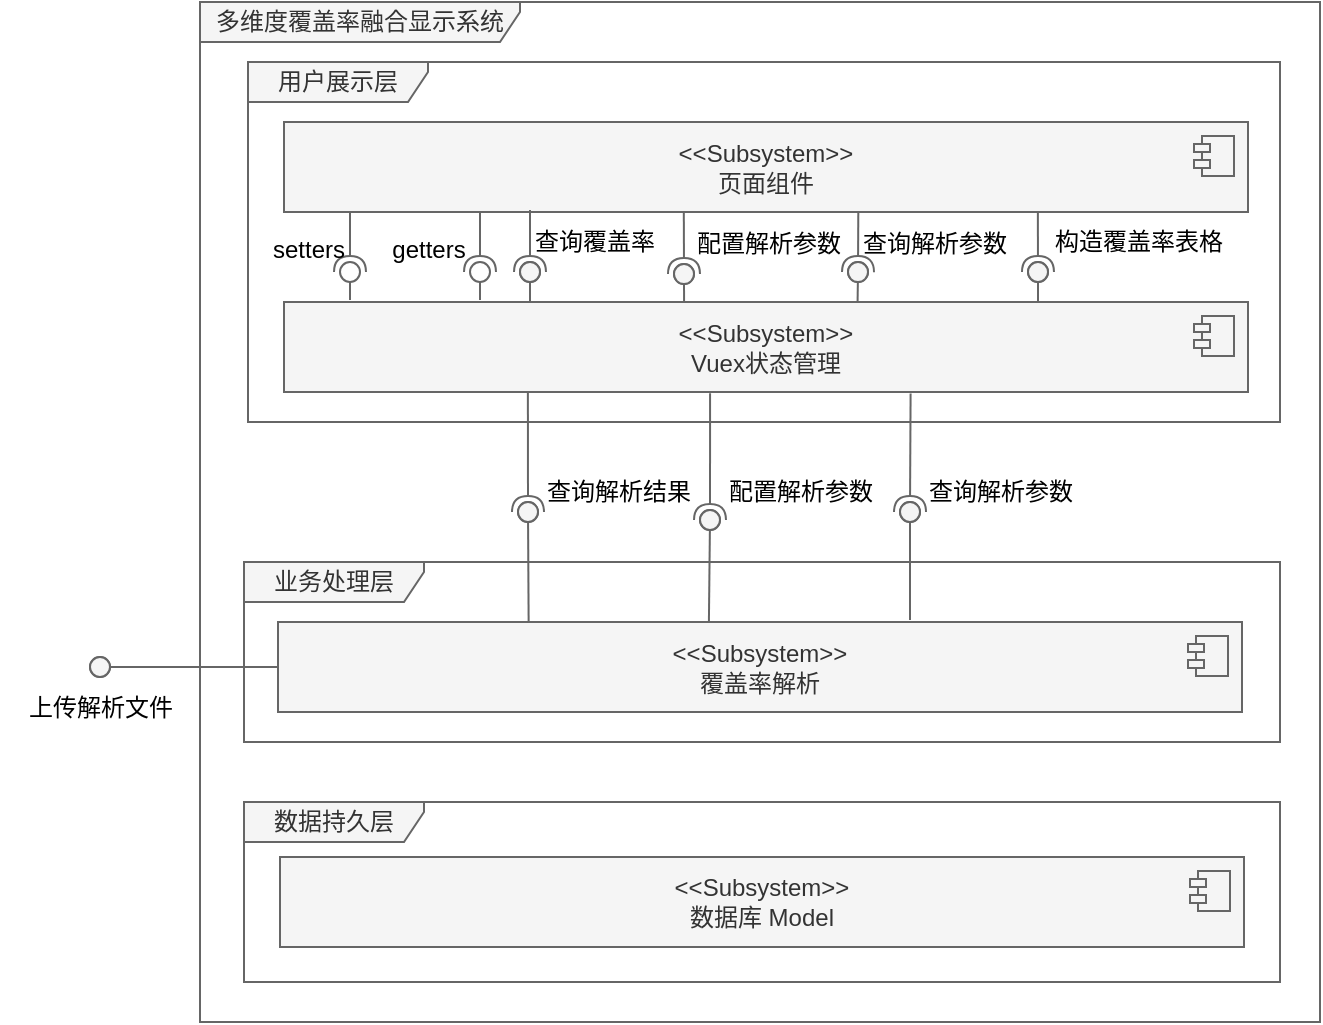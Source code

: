 <mxfile version="24.9.1">
  <diagram name="第 1 页" id="R6iKtm5TqXem8DcGmG-b">
    <mxGraphModel dx="1257" dy="781" grid="1" gridSize="10" guides="1" tooltips="1" connect="1" arrows="1" fold="1" page="1" pageScale="1" pageWidth="827" pageHeight="1169" math="0" shadow="0">
      <root>
        <mxCell id="0" />
        <mxCell id="1" parent="0" />
        <mxCell id="rDXUit_A6vJpRgHCAcYa-12" value="多维度覆盖率融合显示系统" style="shape=umlFrame;whiteSpace=wrap;html=1;pointerEvents=0;recursiveResize=0;container=1;collapsible=0;width=160;height=20;fillColor=#f5f5f5;strokeColor=#666666;fontColor=#333333;" parent="1" vertex="1">
          <mxGeometry x="200" y="190" width="560" height="510" as="geometry" />
        </mxCell>
        <mxCell id="rDXUit_A6vJpRgHCAcYa-14" value="用户展示层" style="shape=umlFrame;whiteSpace=wrap;html=1;pointerEvents=0;recursiveResize=0;container=1;collapsible=0;width=90;height=20;fillColor=#f5f5f5;strokeColor=#666666;fontColor=#333333;" parent="rDXUit_A6vJpRgHCAcYa-12" vertex="1">
          <mxGeometry x="24" y="30" width="516" height="180" as="geometry" />
        </mxCell>
        <mxCell id="rDXUit_A6vJpRgHCAcYa-47" value="&lt;div&gt;&amp;lt;&amp;lt;Subsystem&amp;gt;&amp;gt;&lt;/div&gt;&lt;div&gt;Vuex状态管理&lt;/div&gt;" style="html=1;dropTarget=0;whiteSpace=wrap;fillColor=#f5f5f5;strokeColor=#666666;fontColor=#333333;" parent="rDXUit_A6vJpRgHCAcYa-14" vertex="1">
          <mxGeometry x="18" y="120" width="482" height="45" as="geometry" />
        </mxCell>
        <mxCell id="rDXUit_A6vJpRgHCAcYa-48" value="" style="shape=module;jettyWidth=8;jettyHeight=4;fillColor=#f5f5f5;strokeColor=#666666;fontColor=#333333;" parent="rDXUit_A6vJpRgHCAcYa-47" vertex="1">
          <mxGeometry x="1" width="20" height="20" relative="1" as="geometry">
            <mxPoint x="-27" y="7" as="offset" />
          </mxGeometry>
        </mxCell>
        <mxCell id="rDXUit_A6vJpRgHCAcYa-45" value="&lt;div&gt;&amp;lt;&amp;lt;Subsystem&amp;gt;&amp;gt;&lt;/div&gt;&lt;div&gt;页面组件&lt;/div&gt;" style="html=1;dropTarget=0;whiteSpace=wrap;fillColor=#f5f5f5;strokeColor=#666666;fontColor=#333333;" parent="rDXUit_A6vJpRgHCAcYa-14" vertex="1">
          <mxGeometry x="18" y="30" width="482" height="45" as="geometry" />
        </mxCell>
        <mxCell id="rDXUit_A6vJpRgHCAcYa-46" value="" style="shape=module;jettyWidth=8;jettyHeight=4;fillColor=#f5f5f5;strokeColor=#666666;fontColor=#333333;" parent="rDXUit_A6vJpRgHCAcYa-45" vertex="1">
          <mxGeometry x="1" width="20" height="20" relative="1" as="geometry">
            <mxPoint x="-27" y="7" as="offset" />
          </mxGeometry>
        </mxCell>
        <mxCell id="rDXUit_A6vJpRgHCAcYa-49" value="" style="rounded=0;orthogonalLoop=1;jettySize=auto;html=1;endArrow=halfCircle;endFill=0;endSize=6;strokeWidth=1;sketch=0;fillColor=#f5f5f5;strokeColor=#666666;" parent="rDXUit_A6vJpRgHCAcYa-14" edge="1">
          <mxGeometry relative="1" as="geometry">
            <mxPoint x="51" y="75" as="sourcePoint" />
            <mxPoint x="51" y="105.0" as="targetPoint" />
          </mxGeometry>
        </mxCell>
        <mxCell id="rDXUit_A6vJpRgHCAcYa-50" value="" style="rounded=0;orthogonalLoop=1;jettySize=auto;html=1;endArrow=oval;endFill=0;sketch=0;sourcePerimeterSpacing=0;targetPerimeterSpacing=0;endSize=10;fillColor=#f5f5f5;strokeColor=#666666;" parent="rDXUit_A6vJpRgHCAcYa-14" edge="1">
          <mxGeometry relative="1" as="geometry">
            <mxPoint x="51" y="119" as="sourcePoint" />
            <mxPoint x="51" y="105.0" as="targetPoint" />
          </mxGeometry>
        </mxCell>
        <mxCell id="rDXUit_A6vJpRgHCAcYa-52" value="setters" style="text;html=1;align=center;verticalAlign=middle;resizable=0;points=[];autosize=1;" parent="rDXUit_A6vJpRgHCAcYa-14" vertex="1">
          <mxGeometry y="79" width="60" height="30" as="geometry" />
        </mxCell>
        <mxCell id="rDXUit_A6vJpRgHCAcYa-57" value="" style="rounded=0;orthogonalLoop=1;jettySize=auto;html=1;endArrow=halfCircle;endFill=0;endSize=6;strokeWidth=1;sketch=0;exitX=0.087;exitY=1.002;exitDx=0;exitDy=0;exitPerimeter=0;fillColor=#f5f5f5;strokeColor=#666666;" parent="rDXUit_A6vJpRgHCAcYa-14" edge="1">
          <mxGeometry relative="1" as="geometry">
            <mxPoint x="116" y="75" as="sourcePoint" />
            <mxPoint x="116" y="105.0" as="targetPoint" />
          </mxGeometry>
        </mxCell>
        <mxCell id="rDXUit_A6vJpRgHCAcYa-58" value="" style="rounded=0;orthogonalLoop=1;jettySize=auto;html=1;endArrow=oval;endFill=0;sketch=0;sourcePerimeterSpacing=0;targetPerimeterSpacing=0;endSize=10;fillColor=#f5f5f5;strokeColor=#666666;" parent="rDXUit_A6vJpRgHCAcYa-14" edge="1">
          <mxGeometry relative="1" as="geometry">
            <mxPoint x="116" y="119" as="sourcePoint" />
            <mxPoint x="116" y="105.0" as="targetPoint" />
          </mxGeometry>
        </mxCell>
        <mxCell id="rDXUit_A6vJpRgHCAcYa-59" value="getters" style="text;html=1;align=center;verticalAlign=middle;resizable=0;points=[];autosize=1;" parent="rDXUit_A6vJpRgHCAcYa-14" vertex="1">
          <mxGeometry x="60" y="79" width="60" height="30" as="geometry" />
        </mxCell>
        <mxCell id="rDXUit_A6vJpRgHCAcYa-62" value="" style="rounded=0;orthogonalLoop=1;jettySize=auto;html=1;endArrow=halfCircle;endFill=0;endSize=6;strokeWidth=1;sketch=0;exitX=0.394;exitY=0.981;exitDx=0;exitDy=0;exitPerimeter=0;fillColor=#f5f5f5;strokeColor=#666666;" parent="rDXUit_A6vJpRgHCAcYa-14" target="rDXUit_A6vJpRgHCAcYa-64" edge="1">
          <mxGeometry relative="1" as="geometry">
            <mxPoint x="217.908" y="75.175" as="sourcePoint" />
          </mxGeometry>
        </mxCell>
        <mxCell id="rDXUit_A6vJpRgHCAcYa-63" value="" style="rounded=0;orthogonalLoop=1;jettySize=auto;html=1;endArrow=oval;endFill=0;sketch=0;sourcePerimeterSpacing=0;targetPerimeterSpacing=0;endSize=10;exitX=0.415;exitY=0.003;exitDx=0;exitDy=0;exitPerimeter=0;fillColor=#f5f5f5;strokeColor=#666666;" parent="rDXUit_A6vJpRgHCAcYa-14" source="rDXUit_A6vJpRgHCAcYa-47" target="rDXUit_A6vJpRgHCAcYa-64" edge="1">
          <mxGeometry relative="1" as="geometry">
            <mxPoint x="218.39" y="120.625" as="sourcePoint" />
          </mxGeometry>
        </mxCell>
        <mxCell id="rDXUit_A6vJpRgHCAcYa-64" value="" style="ellipse;whiteSpace=wrap;html=1;align=center;aspect=fixed;fillColor=#f5f5f5;strokeColor=#666666;resizable=0;perimeter=centerPerimeter;rotatable=0;allowArrows=0;points=[];outlineConnect=1;fontColor=#333333;" parent="rDXUit_A6vJpRgHCAcYa-14" vertex="1">
          <mxGeometry x="213" y="101.03" width="10" height="10" as="geometry" />
        </mxCell>
        <mxCell id="rDXUit_A6vJpRgHCAcYa-67" value="配置解析参数" style="text;html=1;align=center;verticalAlign=middle;resizable=0;points=[];autosize=1;" parent="rDXUit_A6vJpRgHCAcYa-14" vertex="1">
          <mxGeometry x="210" y="76.03" width="100" height="30" as="geometry" />
        </mxCell>
        <mxCell id="rDXUit_A6vJpRgHCAcYa-71" value="" style="rounded=0;orthogonalLoop=1;jettySize=auto;html=1;endArrow=halfCircle;endFill=0;endSize=6;strokeWidth=1;sketch=0;exitX=0.575;exitY=0.977;exitDx=0;exitDy=0;exitPerimeter=0;fillColor=#f5f5f5;strokeColor=#666666;" parent="rDXUit_A6vJpRgHCAcYa-14" target="rDXUit_A6vJpRgHCAcYa-73" edge="1">
          <mxGeometry relative="1" as="geometry">
            <mxPoint x="305.15" y="74.995" as="sourcePoint" />
          </mxGeometry>
        </mxCell>
        <mxCell id="rDXUit_A6vJpRgHCAcYa-72" value="" style="rounded=0;orthogonalLoop=1;jettySize=auto;html=1;endArrow=oval;endFill=0;sketch=0;sourcePerimeterSpacing=0;targetPerimeterSpacing=0;endSize=10;exitX=0.595;exitY=-0.004;exitDx=0;exitDy=0;exitPerimeter=0;fillColor=#f5f5f5;strokeColor=#666666;" parent="rDXUit_A6vJpRgHCAcYa-14" source="rDXUit_A6vJpRgHCAcYa-47" target="rDXUit_A6vJpRgHCAcYa-73" edge="1">
          <mxGeometry relative="1" as="geometry">
            <mxPoint x="305.15" y="122.29" as="sourcePoint" />
          </mxGeometry>
        </mxCell>
        <mxCell id="rDXUit_A6vJpRgHCAcYa-73" value="" style="ellipse;whiteSpace=wrap;html=1;align=center;aspect=fixed;fillColor=#f5f5f5;strokeColor=#666666;resizable=0;perimeter=centerPerimeter;rotatable=0;allowArrows=0;points=[];outlineConnect=1;fontColor=#333333;" parent="rDXUit_A6vJpRgHCAcYa-14" vertex="1">
          <mxGeometry x="300" y="100.03" width="10" height="10" as="geometry" />
        </mxCell>
        <mxCell id="rDXUit_A6vJpRgHCAcYa-74" value="查询解析参数&lt;span style=&quot;color: rgba(0, 0, 0, 0); font-family: monospace; font-size: 0px; text-align: start;&quot;&gt;%3CmxGraphModel%3E%3Croot%3E%3CmxCell%20id%3D%220%22%2F%3E%3CmxCell%20id%3D%221%22%20parent%3D%220%22%2F%3E%3CmxCell%20id%3D%222%22%20value%3D%22%22%20style%3D%22rounded%3D0%3BorthogonalLoop%3D1%3BjettySize%3Dauto%3Bhtml%3D1%3BendArrow%3DhalfCircle%3BendFill%3D0%3BendSize%3D6%3BstrokeWidth%3D1%3Bsketch%3D0%3BexitX%3D0.395%3BexitY%3D1.031%3BexitDx%3D0%3BexitDy%3D0%3BexitPerimeter%3D0%3B%22%20edge%3D%221%22%20target%3D%224%22%20parent%3D%221%22%3E%3CmxGeometry%20relative%3D%221%22%20as%3D%22geometry%22%3E%3CmxPoint%20x%3D%22432%22%20y%3D%22296%22%20as%3D%22sourcePoint%22%2F%3E%3C%2FmxGeometry%3E%3C%2FmxCell%3E%3CmxCell%20id%3D%223%22%20value%3D%22%22%20style%3D%22rounded%3D0%3BorthogonalLoop%3D1%3BjettySize%3Dauto%3Bhtml%3D1%3BendArrow%3Doval%3BendFill%3D0%3Bsketch%3D0%3BsourcePerimeterSpacing%3D0%3BtargetPerimeterSpacing%3D0%3BendSize%3D10%3BexitX%3D0.395%3BexitY%3D-0.009%3BexitDx%3D0%3BexitDy%3D0%3BexitPerimeter%3D0%3B%22%20edge%3D%221%22%20target%3D%224%22%20parent%3D%221%22%3E%3CmxGeometry%20relative%3D%221%22%20as%3D%22geometry%22%3E%3CmxPoint%20x%3D%22432%22%20y%3D%22340%22%20as%3D%22sourcePoint%22%2F%3E%3C%2FmxGeometry%3E%3C%2FmxCell%3E%3CmxCell%20id%3D%224%22%20value%3D%22%22%20style%3D%22ellipse%3BwhiteSpace%3Dwrap%3Bhtml%3D1%3Balign%3Dcenter%3Baspect%3Dfixed%3BfillColor%3Dnone%3BstrokeColor%3Dnone%3Bresizable%3D0%3Bperimeter%3DcenterPerimeter%3Brotatable%3D0%3BallowArrows%3D0%3Bpoints%3D%5B%5D%3BoutlineConnect%3D1%3B%22%20vertex%3D%221%22%20parent%3D%221%22%3E%3CmxGeometry%20x%3D%22427%22%20y%3D%22320%22%20width%3D%2210%22%20height%3D%2210%22%20as%3D%22geometry%22%2F%3E%3C%2FmxCell%3E%3CmxCell%20id%3D%225%22%20value%3D%22%E9%85%8D%E7%BD%AE%E8%A7%A3%E6%9E%90%E5%8F%82%E6%95%B0%22%20style%3D%22text%3Bhtml%3D1%3Balign%3Dcenter%3BverticalAlign%3Dmiddle%3Bresizable%3D0%3Bpoints%3D%5B%5D%3Bautosize%3D1%3BstrokeColor%3Dnone%3BfillColor%3Dnone%3B%22%20vertex%3D%221%22%20parent%3D%221%22%3E%3CmxGeometry%20x%3D%22420%22%20y%3D%22300%22%20width%3D%22100%22%20height%3D%2230%22%20as%3D%22geometry%22%2F%3E%3C%2FmxCell%3E%3C%2Froot%3E%3C%2FmxGraphModel%3E&lt;/span&gt;" style="text;html=1;align=center;verticalAlign=middle;resizable=0;points=[];autosize=1;" parent="rDXUit_A6vJpRgHCAcYa-14" vertex="1">
          <mxGeometry x="293" y="76.03" width="100" height="30" as="geometry" />
        </mxCell>
        <mxCell id="rDXUit_A6vJpRgHCAcYa-75" value="" style="rounded=0;orthogonalLoop=1;jettySize=auto;html=1;endArrow=halfCircle;endFill=0;endSize=6;strokeWidth=1;sketch=0;exitX=0.782;exitY=1.008;exitDx=0;exitDy=0;exitPerimeter=0;fillColor=#f5f5f5;strokeColor=#666666;" parent="rDXUit_A6vJpRgHCAcYa-14" source="rDXUit_A6vJpRgHCAcYa-45" target="rDXUit_A6vJpRgHCAcYa-77" edge="1">
          <mxGeometry relative="1" as="geometry">
            <mxPoint x="388" y="74" as="sourcePoint" />
          </mxGeometry>
        </mxCell>
        <mxCell id="rDXUit_A6vJpRgHCAcYa-76" value="" style="rounded=0;orthogonalLoop=1;jettySize=auto;html=1;endArrow=oval;endFill=0;sketch=0;sourcePerimeterSpacing=0;targetPerimeterSpacing=0;endSize=10;fillColor=#f5f5f5;strokeColor=#666666;" parent="rDXUit_A6vJpRgHCAcYa-14" target="rDXUit_A6vJpRgHCAcYa-77" edge="1">
          <mxGeometry relative="1" as="geometry">
            <mxPoint x="395" y="120" as="sourcePoint" />
          </mxGeometry>
        </mxCell>
        <mxCell id="rDXUit_A6vJpRgHCAcYa-77" value="" style="ellipse;whiteSpace=wrap;html=1;align=center;aspect=fixed;fillColor=#f5f5f5;strokeColor=#666666;resizable=0;perimeter=centerPerimeter;rotatable=0;allowArrows=0;points=[];outlineConnect=1;fontColor=#333333;" parent="rDXUit_A6vJpRgHCAcYa-14" vertex="1">
          <mxGeometry x="390" y="100" width="10" height="10" as="geometry" />
        </mxCell>
        <mxCell id="rDXUit_A6vJpRgHCAcYa-78" value="构造覆盖率表格" style="text;html=1;align=center;verticalAlign=middle;resizable=0;points=[];autosize=1;" parent="rDXUit_A6vJpRgHCAcYa-14" vertex="1">
          <mxGeometry x="390" y="75" width="110" height="30" as="geometry" />
        </mxCell>
        <mxCell id="rDXUit_A6vJpRgHCAcYa-88" value="" style="rounded=0;orthogonalLoop=1;jettySize=auto;html=1;endArrow=halfCircle;endFill=0;endSize=6;strokeWidth=1;sketch=0;exitX=0.394;exitY=0.981;exitDx=0;exitDy=0;exitPerimeter=0;fillColor=#f5f5f5;strokeColor=#666666;" parent="rDXUit_A6vJpRgHCAcYa-14" target="rDXUit_A6vJpRgHCAcYa-90" edge="1">
          <mxGeometry relative="1" as="geometry">
            <mxPoint x="141" y="74" as="sourcePoint" />
          </mxGeometry>
        </mxCell>
        <mxCell id="rDXUit_A6vJpRgHCAcYa-89" value="" style="rounded=0;orthogonalLoop=1;jettySize=auto;html=1;endArrow=oval;endFill=0;sketch=0;sourcePerimeterSpacing=0;targetPerimeterSpacing=0;endSize=10;exitX=0.395;exitY=-0.009;exitDx=0;exitDy=0;exitPerimeter=0;fillColor=#f5f5f5;strokeColor=#666666;" parent="rDXUit_A6vJpRgHCAcYa-14" target="rDXUit_A6vJpRgHCAcYa-90" edge="1">
          <mxGeometry relative="1" as="geometry">
            <mxPoint x="141" y="120" as="sourcePoint" />
          </mxGeometry>
        </mxCell>
        <mxCell id="rDXUit_A6vJpRgHCAcYa-90" value="" style="ellipse;whiteSpace=wrap;html=1;align=center;aspect=fixed;fillColor=#f5f5f5;strokeColor=#666666;resizable=0;perimeter=centerPerimeter;rotatable=0;allowArrows=0;points=[];outlineConnect=1;fontColor=#333333;" parent="rDXUit_A6vJpRgHCAcYa-14" vertex="1">
          <mxGeometry x="136" y="100" width="10" height="10" as="geometry" />
        </mxCell>
        <mxCell id="rDXUit_A6vJpRgHCAcYa-91" value="查询覆盖率" style="text;html=1;align=center;verticalAlign=middle;resizable=0;points=[];autosize=1;" parent="rDXUit_A6vJpRgHCAcYa-14" vertex="1">
          <mxGeometry x="133" y="75" width="80" height="30" as="geometry" />
        </mxCell>
        <mxCell id="rDXUit_A6vJpRgHCAcYa-16" value="业务处理层" style="shape=umlFrame;whiteSpace=wrap;html=1;pointerEvents=0;recursiveResize=0;container=1;collapsible=0;width=90;height=20;fillColor=#f5f5f5;strokeColor=#666666;fontColor=#333333;" parent="rDXUit_A6vJpRgHCAcYa-12" vertex="1">
          <mxGeometry x="22" y="280" width="518" height="90" as="geometry" />
        </mxCell>
        <mxCell id="rDXUit_A6vJpRgHCAcYa-24" value="&lt;div&gt;&amp;lt;&amp;lt;Subsystem&amp;gt;&amp;gt;&lt;/div&gt;&lt;div&gt;覆盖率解析&lt;/div&gt;" style="html=1;dropTarget=0;whiteSpace=wrap;fillColor=#f5f5f5;strokeColor=#666666;fontColor=#333333;" parent="rDXUit_A6vJpRgHCAcYa-16" vertex="1">
          <mxGeometry x="17" y="30" width="482" height="45" as="geometry" />
        </mxCell>
        <mxCell id="rDXUit_A6vJpRgHCAcYa-25" value="" style="shape=module;jettyWidth=8;jettyHeight=4;fillColor=#f5f5f5;strokeColor=#666666;fontColor=#333333;" parent="rDXUit_A6vJpRgHCAcYa-24" vertex="1">
          <mxGeometry x="1" width="20" height="20" relative="1" as="geometry">
            <mxPoint x="-27" y="7" as="offset" />
          </mxGeometry>
        </mxCell>
        <mxCell id="rDXUit_A6vJpRgHCAcYa-18" value="数据持久层" style="shape=umlFrame;whiteSpace=wrap;html=1;pointerEvents=0;recursiveResize=0;container=1;collapsible=0;width=90;height=20;fillColor=#f5f5f5;strokeColor=#666666;fontColor=#333333;" parent="rDXUit_A6vJpRgHCAcYa-12" vertex="1">
          <mxGeometry x="22" y="400" width="518" height="90" as="geometry" />
        </mxCell>
        <mxCell id="rDXUit_A6vJpRgHCAcYa-20" value="&lt;div&gt;&amp;lt;&amp;lt;Subsystem&amp;gt;&amp;gt;&lt;/div&gt;数据库 Model" style="html=1;dropTarget=0;whiteSpace=wrap;fillColor=#f5f5f5;strokeColor=#666666;fontColor=#333333;" parent="rDXUit_A6vJpRgHCAcYa-18" vertex="1">
          <mxGeometry x="18" y="27.5" width="482" height="45" as="geometry" />
        </mxCell>
        <mxCell id="rDXUit_A6vJpRgHCAcYa-21" value="" style="shape=module;jettyWidth=8;jettyHeight=4;fillColor=#f5f5f5;strokeColor=#666666;fontColor=#333333;" parent="rDXUit_A6vJpRgHCAcYa-20" vertex="1">
          <mxGeometry x="1" width="20" height="20" relative="1" as="geometry">
            <mxPoint x="-27" y="7" as="offset" />
          </mxGeometry>
        </mxCell>
        <mxCell id="rDXUit_A6vJpRgHCAcYa-80" value="" style="rounded=0;orthogonalLoop=1;jettySize=auto;html=1;endArrow=halfCircle;endFill=0;endSize=6;strokeWidth=1;sketch=0;exitX=0.442;exitY=1.013;exitDx=0;exitDy=0;exitPerimeter=0;fillColor=#f5f5f5;strokeColor=#666666;" parent="rDXUit_A6vJpRgHCAcYa-12" source="rDXUit_A6vJpRgHCAcYa-47" target="rDXUit_A6vJpRgHCAcYa-82" edge="1">
          <mxGeometry relative="1" as="geometry">
            <mxPoint x="252" y="235" as="sourcePoint" />
          </mxGeometry>
        </mxCell>
        <mxCell id="rDXUit_A6vJpRgHCAcYa-81" value="" style="rounded=0;orthogonalLoop=1;jettySize=auto;html=1;endArrow=oval;endFill=0;sketch=0;sourcePerimeterSpacing=0;targetPerimeterSpacing=0;endSize=10;exitX=0.447;exitY=-0.007;exitDx=0;exitDy=0;exitPerimeter=0;fillColor=#f5f5f5;strokeColor=#666666;" parent="rDXUit_A6vJpRgHCAcYa-12" source="rDXUit_A6vJpRgHCAcYa-24" target="rDXUit_A6vJpRgHCAcYa-82" edge="1">
          <mxGeometry relative="1" as="geometry">
            <mxPoint x="212" y="235" as="sourcePoint" />
          </mxGeometry>
        </mxCell>
        <mxCell id="rDXUit_A6vJpRgHCAcYa-82" value="" style="ellipse;whiteSpace=wrap;html=1;align=center;aspect=fixed;fillColor=#f5f5f5;strokeColor=#666666;resizable=0;perimeter=centerPerimeter;rotatable=0;allowArrows=0;points=[];outlineConnect=1;fontColor=#333333;" parent="rDXUit_A6vJpRgHCAcYa-12" vertex="1">
          <mxGeometry x="250" y="254" width="10" height="10" as="geometry" />
        </mxCell>
        <mxCell id="rDXUit_A6vJpRgHCAcYa-83" value="配置解析参数" style="text;html=1;align=center;verticalAlign=middle;resizable=0;points=[];autosize=1;" parent="rDXUit_A6vJpRgHCAcYa-12" vertex="1">
          <mxGeometry x="250" y="230" width="100" height="30" as="geometry" />
        </mxCell>
        <mxCell id="rDXUit_A6vJpRgHCAcYa-84" value="" style="rounded=0;orthogonalLoop=1;jettySize=auto;html=1;endArrow=halfCircle;endFill=0;endSize=6;strokeWidth=1;sketch=0;exitX=0.65;exitY=1.016;exitDx=0;exitDy=0;exitPerimeter=0;fillColor=#f5f5f5;strokeColor=#666666;" parent="rDXUit_A6vJpRgHCAcYa-12" source="rDXUit_A6vJpRgHCAcYa-47" target="rDXUit_A6vJpRgHCAcYa-86" edge="1">
          <mxGeometry relative="1" as="geometry">
            <mxPoint x="325" y="190" as="sourcePoint" />
          </mxGeometry>
        </mxCell>
        <mxCell id="rDXUit_A6vJpRgHCAcYa-85" value="" style="rounded=0;orthogonalLoop=1;jettySize=auto;html=1;endArrow=oval;endFill=0;sketch=0;sourcePerimeterSpacing=0;targetPerimeterSpacing=0;endSize=10;fillColor=#f5f5f5;strokeColor=#666666;" parent="rDXUit_A6vJpRgHCAcYa-12" target="rDXUit_A6vJpRgHCAcYa-86" edge="1">
          <mxGeometry relative="1" as="geometry">
            <mxPoint x="355" y="309" as="sourcePoint" />
          </mxGeometry>
        </mxCell>
        <mxCell id="rDXUit_A6vJpRgHCAcYa-86" value="" style="ellipse;whiteSpace=wrap;html=1;align=center;aspect=fixed;fillColor=#f5f5f5;strokeColor=#666666;resizable=0;perimeter=centerPerimeter;rotatable=0;allowArrows=0;points=[];outlineConnect=1;fontColor=#333333;" parent="rDXUit_A6vJpRgHCAcYa-12" vertex="1">
          <mxGeometry x="350" y="250" width="10" height="10" as="geometry" />
        </mxCell>
        <mxCell id="rDXUit_A6vJpRgHCAcYa-87" value="查询解析参数" style="text;html=1;align=center;verticalAlign=middle;resizable=0;points=[];autosize=1;" parent="rDXUit_A6vJpRgHCAcYa-12" vertex="1">
          <mxGeometry x="350" y="230" width="100" height="30" as="geometry" />
        </mxCell>
        <mxCell id="rDXUit_A6vJpRgHCAcYa-92" value="" style="rounded=0;orthogonalLoop=1;jettySize=auto;html=1;endArrow=halfCircle;endFill=0;endSize=6;strokeWidth=1;sketch=0;exitX=0.253;exitY=1.005;exitDx=0;exitDy=0;exitPerimeter=0;fillColor=#f5f5f5;strokeColor=#666666;" parent="rDXUit_A6vJpRgHCAcYa-12" source="rDXUit_A6vJpRgHCAcYa-47" target="rDXUit_A6vJpRgHCAcYa-94" edge="1">
          <mxGeometry relative="1" as="geometry">
            <mxPoint x="160" y="200" as="sourcePoint" />
          </mxGeometry>
        </mxCell>
        <mxCell id="rDXUit_A6vJpRgHCAcYa-93" value="" style="rounded=0;orthogonalLoop=1;jettySize=auto;html=1;endArrow=oval;endFill=0;sketch=0;sourcePerimeterSpacing=0;targetPerimeterSpacing=0;endSize=10;exitX=0.26;exitY=0.01;exitDx=0;exitDy=0;exitPerimeter=0;fillColor=#f5f5f5;strokeColor=#666666;" parent="rDXUit_A6vJpRgHCAcYa-12" source="rDXUit_A6vJpRgHCAcYa-24" target="rDXUit_A6vJpRgHCAcYa-94" edge="1">
          <mxGeometry relative="1" as="geometry">
            <mxPoint x="144" y="231" as="sourcePoint" />
          </mxGeometry>
        </mxCell>
        <mxCell id="rDXUit_A6vJpRgHCAcYa-94" value="" style="ellipse;whiteSpace=wrap;html=1;align=center;aspect=fixed;fillColor=#f5f5f5;strokeColor=#666666;resizable=0;perimeter=centerPerimeter;rotatable=0;allowArrows=0;points=[];outlineConnect=1;fontColor=#333333;" parent="rDXUit_A6vJpRgHCAcYa-12" vertex="1">
          <mxGeometry x="159" y="250" width="10" height="10" as="geometry" />
        </mxCell>
        <mxCell id="rDXUit_A6vJpRgHCAcYa-95" value="查询解析结果" style="text;html=1;align=center;verticalAlign=middle;resizable=0;points=[];autosize=1;" parent="rDXUit_A6vJpRgHCAcYa-12" vertex="1">
          <mxGeometry x="159" y="230" width="100" height="30" as="geometry" />
        </mxCell>
        <mxCell id="rDXUit_A6vJpRgHCAcYa-40" value="" style="rounded=0;orthogonalLoop=1;jettySize=auto;html=1;endArrow=oval;endFill=0;sketch=0;sourcePerimeterSpacing=0;targetPerimeterSpacing=0;endSize=10;exitX=0;exitY=0.5;exitDx=0;exitDy=0;fillColor=#f5f5f5;strokeColor=#666666;" parent="1" source="rDXUit_A6vJpRgHCAcYa-24" target="rDXUit_A6vJpRgHCAcYa-41" edge="1">
          <mxGeometry relative="1" as="geometry">
            <mxPoint x="100" y="550" as="sourcePoint" />
          </mxGeometry>
        </mxCell>
        <mxCell id="rDXUit_A6vJpRgHCAcYa-41" value="&lt;p&gt;&lt;br&gt;&lt;/p&gt;" style="ellipse;whiteSpace=wrap;html=1;align=center;aspect=fixed;fillColor=#f5f5f5;strokeColor=#666666;resizable=0;perimeter=centerPerimeter;rotatable=0;allowArrows=0;points=[];outlineConnect=1;fillOpacity=100;shadow=0;fontColor=#333333;" parent="1" vertex="1">
          <mxGeometry x="145" y="517.5" width="10" height="10" as="geometry" />
        </mxCell>
        <mxCell id="rDXUit_A6vJpRgHCAcYa-79" value="上传解析文件" style="text;html=1;align=center;verticalAlign=middle;resizable=0;points=[];autosize=1;" parent="1" vertex="1">
          <mxGeometry x="100" y="527.5" width="100" height="30" as="geometry" />
        </mxCell>
      </root>
    </mxGraphModel>
  </diagram>
</mxfile>
